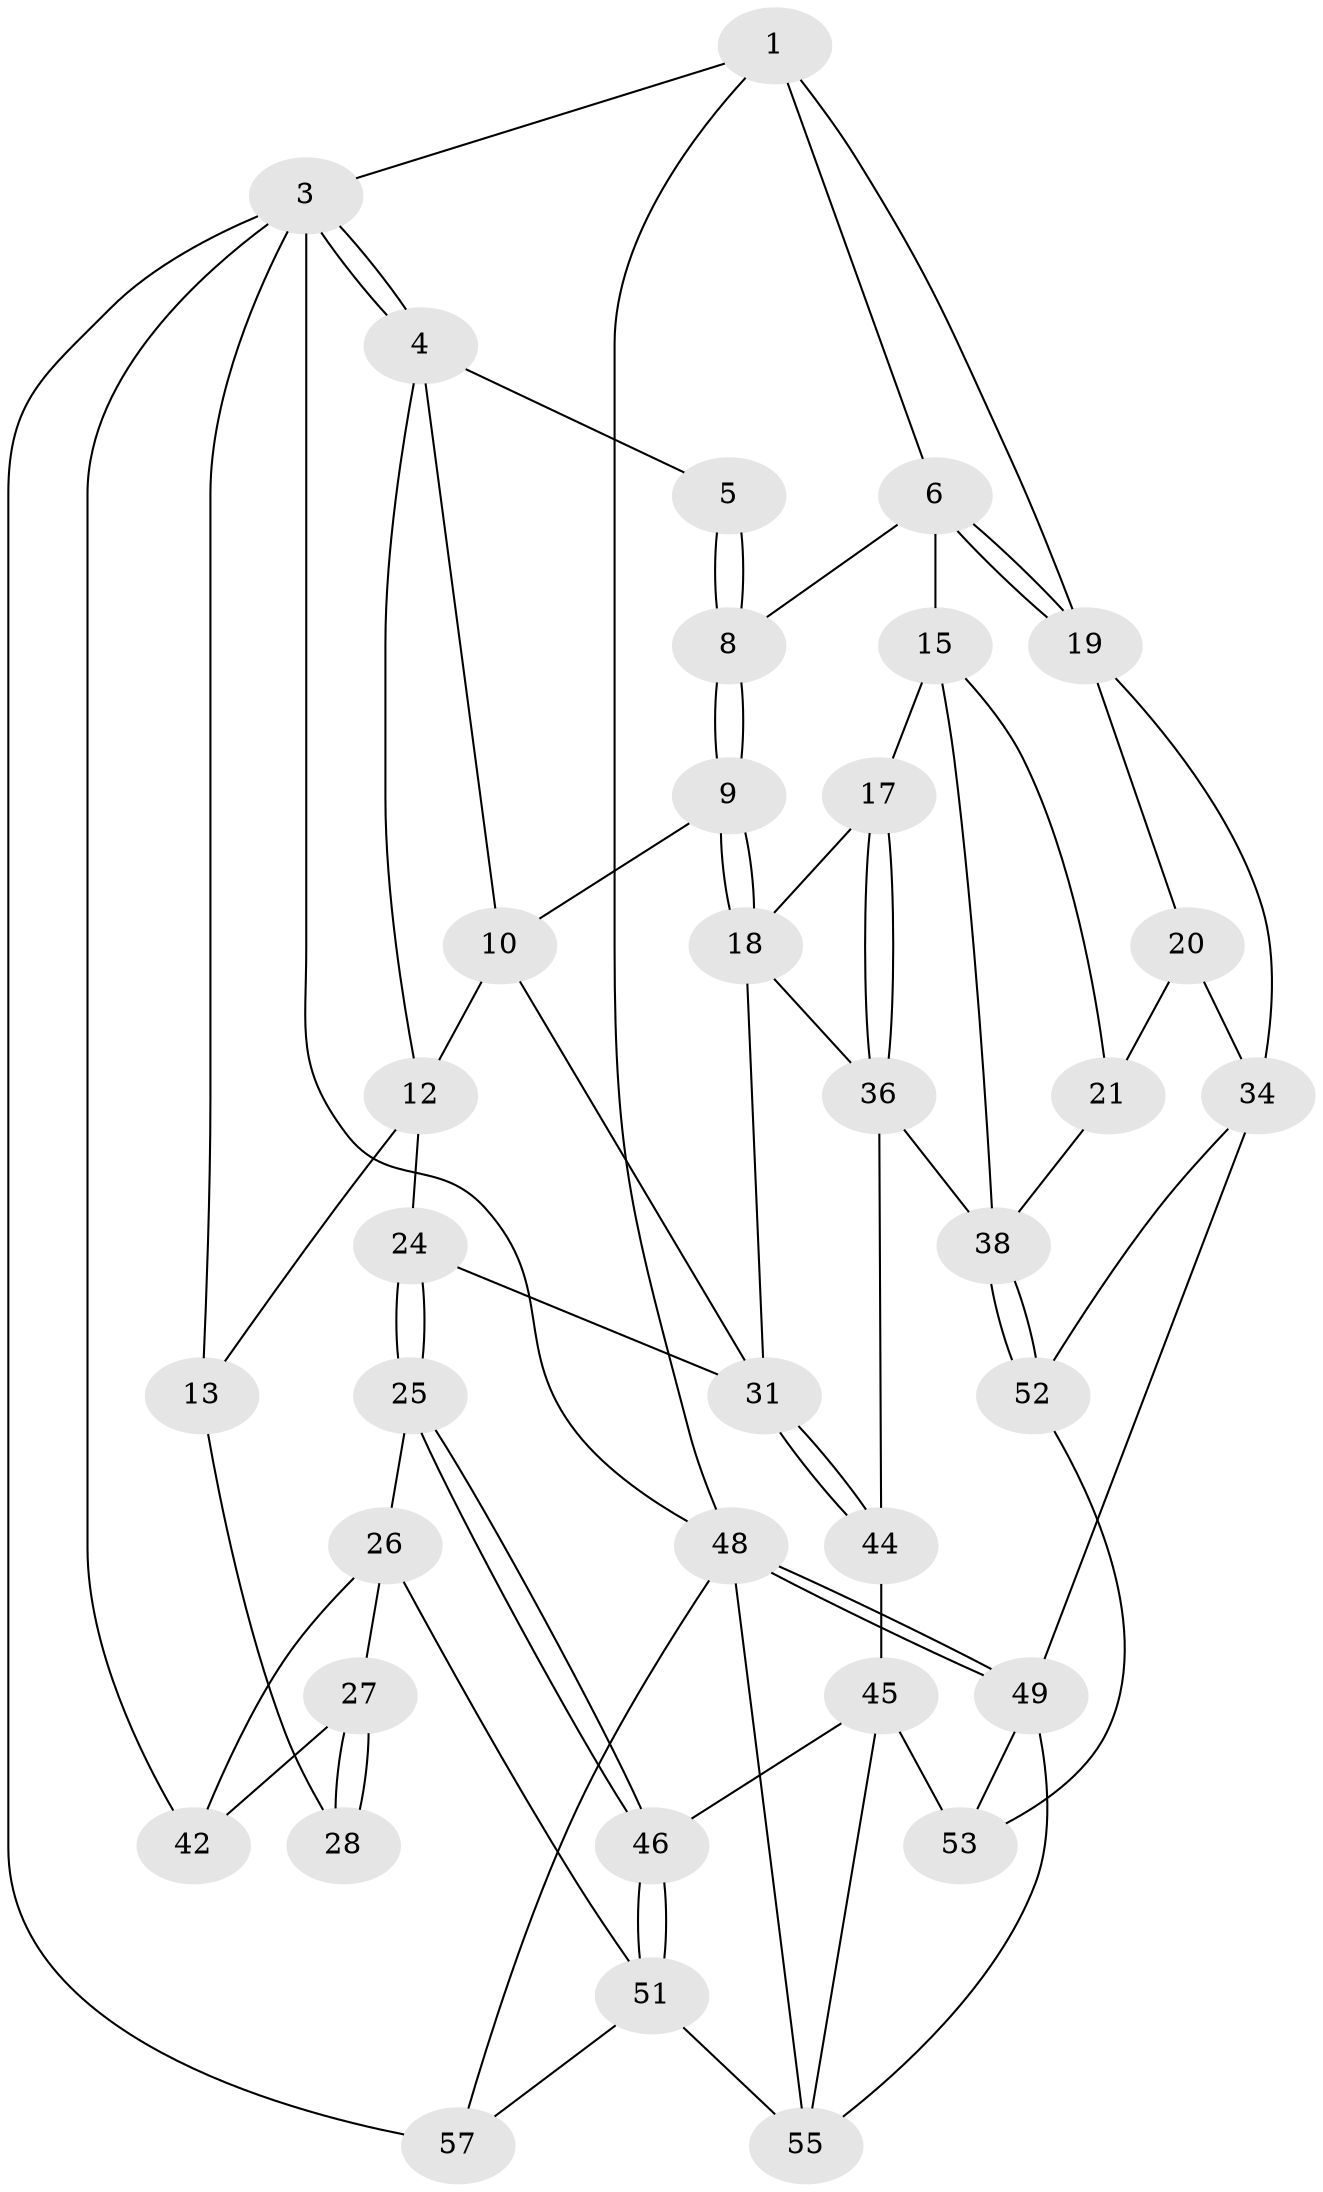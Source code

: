 // Generated by graph-tools (version 1.1) at 2025/24/03/03/25 07:24:35]
// undirected, 36 vertices, 77 edges
graph export_dot {
graph [start="1"]
  node [color=gray90,style=filled];
  1 [pos="+0.7438047293066222+0",super="+2"];
  3 [pos="+0+0",super="+43"];
  4 [pos="+0.3245977912637218+0",super="+11"];
  5 [pos="+0.7201554371479931+0"];
  6 [pos="+0.8816787277665153+0.15614947906063978",super="+7"];
  8 [pos="+0.6651918376821193+0.13824013309250302"];
  9 [pos="+0.6024017364690133+0.17477062612323271"];
  10 [pos="+0.505716204837056+0.16602932347782648",super="+29"];
  12 [pos="+0.2962896725361987+0.1857479497309928",super="+23"];
  13 [pos="+0.2678342711077063+0.1952182553645133",super="+14"];
  15 [pos="+0.7458455267875014+0.3048273558349284",super="+16"];
  17 [pos="+0.6711773466818723+0.30858523437442914"];
  18 [pos="+0.6121541119534475+0.23474376074626904",super="+30"];
  19 [pos="+0.9161492100802232+0.17810616235703802",super="+22"];
  20 [pos="+0.8964118440443964+0.22870264252056485",super="+35"];
  21 [pos="+0.8171039300491755+0.3127073944990761",super="+37"];
  24 [pos="+0.3394686423321641+0.3253081274479824"];
  25 [pos="+0.3260118219226849+0.4362401709129472"];
  26 [pos="+0.18954154569141843+0.37181407811284145",super="+47"];
  27 [pos="+0.1780064608230578+0.3524470255997288",super="+41"];
  28 [pos="+0.1815099613936755+0.22825499887011158",super="+33"];
  31 [pos="+0.4972339488956875+0.34180615323872887",super="+32"];
  34 [pos="+1+0.5214317699411651",super="+50"];
  36 [pos="+0.5995811897245726+0.3822299176037698",super="+40"];
  38 [pos="+0.7339257646323958+0.6145161711413811",super="+39"];
  42 [pos="+0+0.48397114390272117"];
  44 [pos="+0.3858640641360512+0.4354445024887145"];
  45 [pos="+0.3388133271804841+0.4513474146321758",super="+54"];
  46 [pos="+0.33650312883236105+0.45077534074208725"];
  48 [pos="+1+1",super="+60"];
  49 [pos="+1+1",super="+58"];
  51 [pos="+0.19048183961929935+0.6402428662060737",super="+56"];
  52 [pos="+0.726766263353912+0.6299308808869379"];
  53 [pos="+0.7087897824094911+0.6649422250442651"];
  55 [pos="+0.5201487194696235+0.7670636258131961",super="+59"];
  57 [pos="+0.019765788901166453+1"];
  1 -- 6;
  1 -- 48;
  1 -- 19;
  1 -- 3;
  3 -- 4;
  3 -- 4;
  3 -- 48;
  3 -- 57;
  3 -- 42;
  3 -- 13;
  4 -- 5;
  4 -- 10;
  4 -- 12;
  5 -- 8;
  5 -- 8;
  6 -- 19;
  6 -- 19;
  6 -- 8;
  6 -- 15;
  8 -- 9;
  8 -- 9;
  9 -- 10;
  9 -- 18;
  9 -- 18;
  10 -- 31;
  10 -- 12;
  12 -- 13;
  12 -- 24;
  13 -- 28 [weight=2];
  15 -- 21;
  15 -- 17;
  15 -- 38;
  17 -- 18;
  17 -- 36;
  17 -- 36;
  18 -- 36;
  18 -- 31;
  19 -- 20;
  19 -- 34;
  20 -- 21 [weight=2];
  20 -- 34;
  21 -- 38;
  24 -- 25;
  24 -- 25;
  24 -- 31;
  25 -- 26;
  25 -- 46;
  25 -- 46;
  26 -- 27;
  26 -- 51;
  26 -- 42;
  27 -- 28 [weight=2];
  27 -- 28;
  27 -- 42;
  31 -- 44;
  31 -- 44;
  34 -- 49;
  34 -- 52;
  36 -- 38;
  36 -- 44;
  38 -- 52;
  38 -- 52;
  44 -- 45;
  45 -- 46;
  45 -- 53;
  45 -- 55;
  46 -- 51;
  46 -- 51;
  48 -- 49;
  48 -- 49;
  48 -- 57;
  48 -- 55;
  49 -- 53;
  49 -- 55;
  51 -- 57;
  51 -- 55;
  52 -- 53;
}
